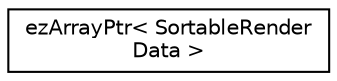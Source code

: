 digraph "Graphical Class Hierarchy"
{
 // LATEX_PDF_SIZE
  edge [fontname="Helvetica",fontsize="10",labelfontname="Helvetica",labelfontsize="10"];
  node [fontname="Helvetica",fontsize="10",shape=record];
  rankdir="LR";
  Node0 [label="ezArrayPtr\< SortableRender\lData \>",height=0.2,width=0.4,color="black", fillcolor="white", style="filled",URL="$dc/dae/classez_array_ptr.htm",tooltip=" "];
}
